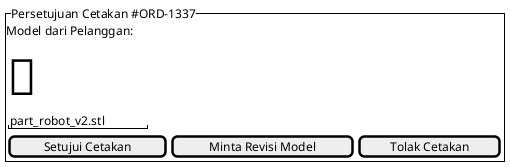 @startsalt
skinparam backgroundColor transparent
{^"Persetujuan Cetakan #ORD-1337"
  Model dari Pelanggan:
  {
    <size:50>🧊</size>
    "part_robot_v2.stl"
  }
  {
    [  Setujui Cetakan  ] | [  Minta Revisi Model  ] | [  Tolak Cetakan  ]
  }
}
@endsalt
